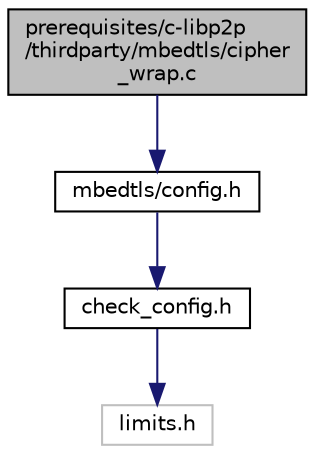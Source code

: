 digraph "prerequisites/c-libp2p/thirdparty/mbedtls/cipher_wrap.c"
{
  edge [fontname="Helvetica",fontsize="10",labelfontname="Helvetica",labelfontsize="10"];
  node [fontname="Helvetica",fontsize="10",shape=record];
  Node0 [label="prerequisites/c-libp2p\l/thirdparty/mbedtls/cipher\l_wrap.c",height=0.2,width=0.4,color="black", fillcolor="grey75", style="filled", fontcolor="black"];
  Node0 -> Node1 [color="midnightblue",fontsize="10",style="solid"];
  Node1 [label="mbedtls/config.h",height=0.2,width=0.4,color="black", fillcolor="white", style="filled",URL="$c-libp2p_2include_2mbedtls_2config_8h_source.html"];
  Node1 -> Node2 [color="midnightblue",fontsize="10",style="solid"];
  Node2 [label="check_config.h",height=0.2,width=0.4,color="black", fillcolor="white", style="filled",URL="$check__config_8h.html",tooltip="Consistency checks for configuration options. "];
  Node2 -> Node3 [color="midnightblue",fontsize="10",style="solid"];
  Node3 [label="limits.h",height=0.2,width=0.4,color="grey75", fillcolor="white", style="filled"];
}
